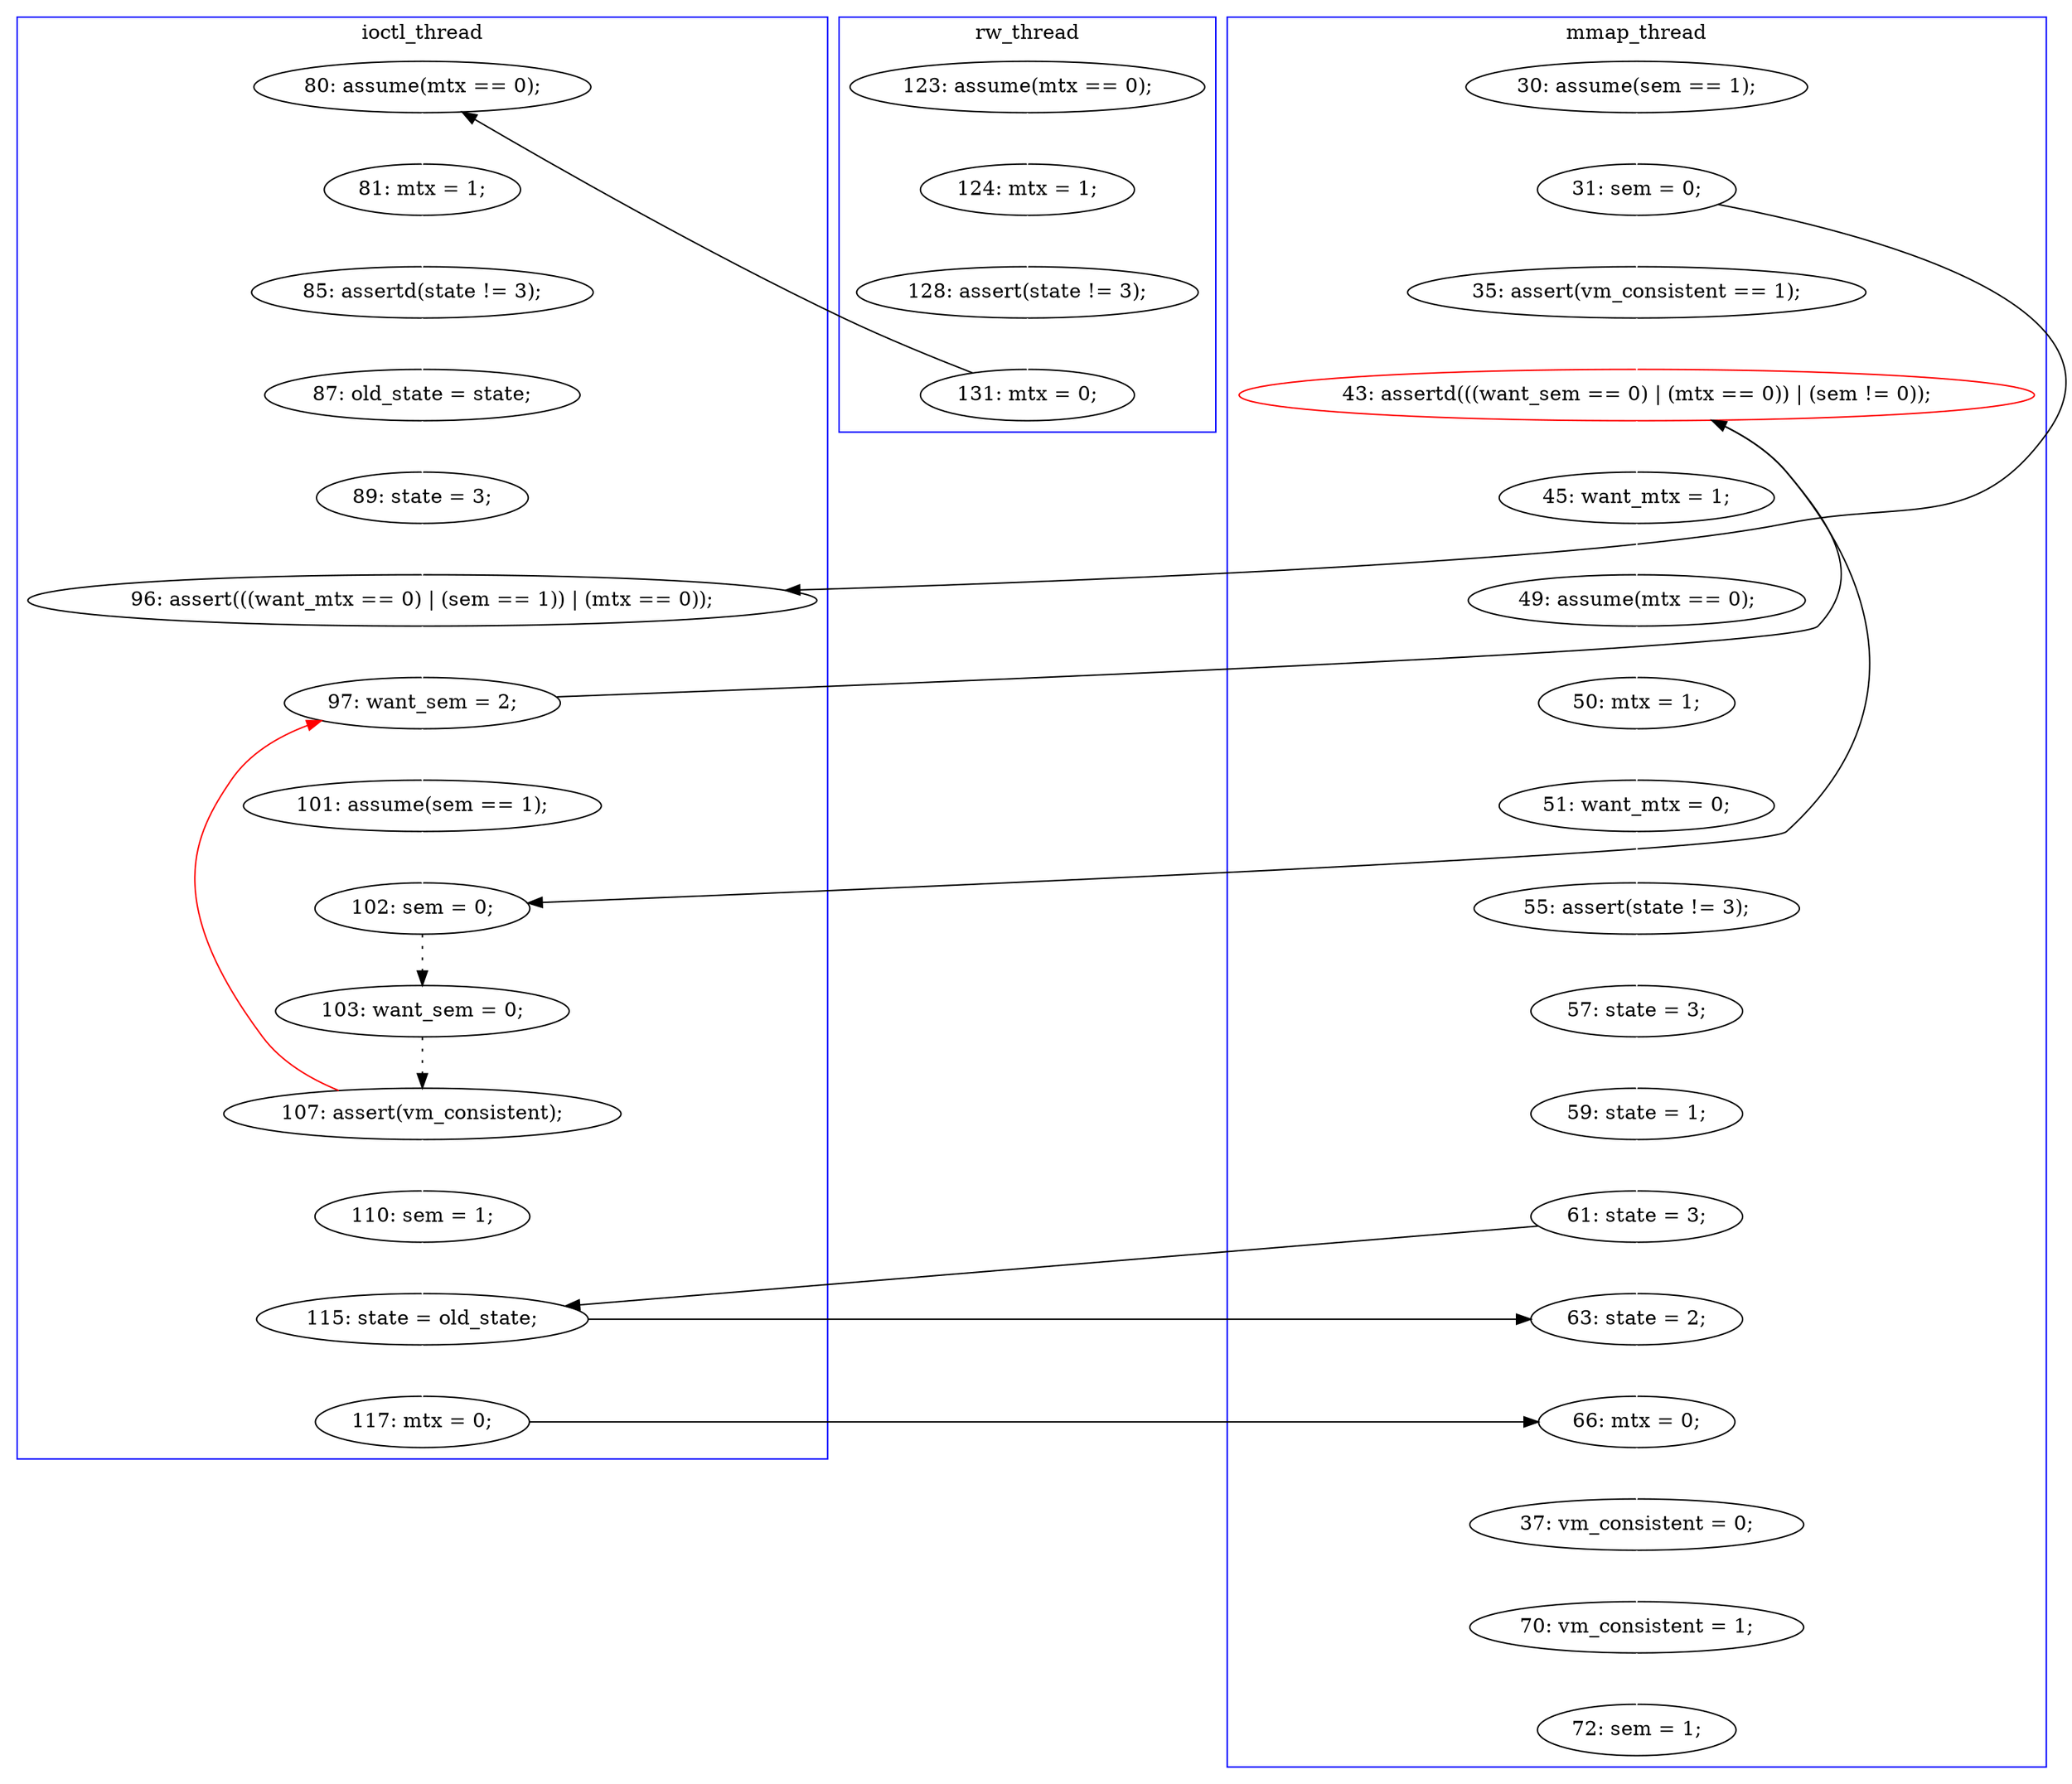 digraph Counterexample {
	44 -> 46 [color = black, style = solid, constraint = false]
	40 -> 42 [color = white, style = solid]
	42 -> 44 [color = black, style = solid, constraint = false]
	17 -> 18 [color = white, style = solid]
	13 -> 28 [color = white, style = solid]
	13 -> 26 [color = black, style = solid, constraint = false]
	18 -> 19 [color = white, style = solid]
	24 -> 26 [color = white, style = solid]
	38 -> 40 [color = white, style = solid]
	29 -> 30 [color = white, style = solid]
	39 -> 43 [color = white, style = solid]
	42 -> 46 [color = white, style = solid]
	31 -> 32 [color = white, style = solid]
	46 -> 48 [color = white, style = solid]
	29 -> 36 [color = black, style = solid, constraint = false]
	35 -> 36 [color = white, style = solid]
	30 -> 31 [color = white, style = solid]
	19 -> 20 [color = black, style = solid, constraint = false]
	12 -> 13 [color = white, style = solid]
	20 -> 21 [color = white, style = solid]
	36 -> 37 [color = black, style = dotted]
	50 -> 51 [color = white, style = solid]
	27 -> 35 [color = white, style = solid]
	16 -> 17 [color = white, style = solid]
	37 -> 39 [color = black, style = dotted]
	22 -> 23 [color = white, style = solid]
	28 -> 29 [color = white, style = solid]
	27 -> 29 [color = black, style = solid, constraint = false]
	34 -> 38 [color = white, style = solid]
	21 -> 22 [color = white, style = solid]
	32 -> 33 [color = white, style = solid]
	23 -> 24 [color = white, style = solid]
	48 -> 49 [color = white, style = solid]
	43 -> 44 [color = white, style = solid]
	26 -> 27 [color = white, style = solid]
	44 -> 45 [color = white, style = solid]
	33 -> 34 [color = white, style = solid]
	45 -> 48 [color = black, style = solid, constraint = false]
	49 -> 50 [color = white, style = solid]
	39 -> 27 [color = red, style = solid, constraint = false]
	subgraph cluster3 {
		label = rw_thread
		color = blue
		17  [label = "124: mtx = 1;"]
		16  [label = "123: assume(mtx == 0);"]
		19  [label = "131: mtx = 0;"]
		18  [label = "128: assert(state != 3);"]
	}
	subgraph cluster2 {
		label = ioctl_thread
		color = blue
		36  [label = "102: sem = 0;"]
		27  [label = "97: want_sem = 2;"]
		20  [label = "80: assume(mtx == 0);"]
		39  [label = "107: assert(vm_consistent);"]
		26  [label = "96: assert(((want_mtx == 0) | (sem == 1)) | (mtx == 0));"]
		44  [label = "115: state = old_state;"]
		21  [label = "81: mtx = 1;"]
		43  [label = "110: sem = 1;"]
		45  [label = "117: mtx = 0;"]
		24  [label = "89: state = 3;"]
		23  [label = "87: old_state = state;"]
		22  [label = "85: assertd(state != 3);"]
		35  [label = "101: assume(sem == 1);"]
		37  [label = "103: want_sem = 0;"]
	}
	subgraph cluster1 {
		label = mmap_thread
		color = blue
		31  [label = "49: assume(mtx == 0);"]
		40  [label = "59: state = 1;"]
		30  [label = "45: want_mtx = 1;"]
		34  [label = "55: assert(state != 3);"]
		12  [label = "30: assume(sem == 1);"]
		38  [label = "57: state = 3;"]
		48  [label = "66: mtx = 0;"]
		50  [label = "70: vm_consistent = 1;"]
		42  [label = "61: state = 3;"]
		28  [label = "35: assert(vm_consistent == 1);"]
		13  [label = "31: sem = 0;"]
		29  [label = "43: assertd(((want_sem == 0) | (mtx == 0)) | (sem != 0));", color = red]
		49  [label = "37: vm_consistent = 0;"]
		46  [label = "63: state = 2;"]
		32  [label = "50: mtx = 1;"]
		51  [label = "72: sem = 1;"]
		33  [label = "51: want_mtx = 0;"]
	}
}